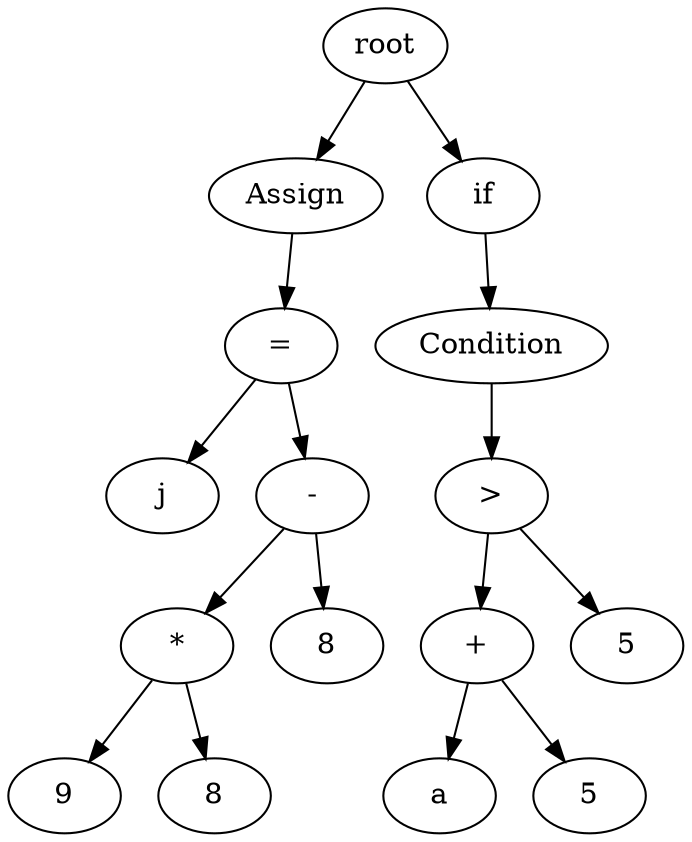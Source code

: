 // root
digraph {
	None [label=root]
	0 [label=Assign]
	None -> 0
	2 [label="="]
	0 -> 2
	1 [label=j]
	2 -> 1
	6 [label="-"]
	2 -> 6
	4 [label="*"]
	6 -> 4
	3 [label=9]
	4 -> 3
	5 [label=8]
	4 -> 5
	7 [label=8]
	6 -> 7
	8 [label=if]
	None -> 8
	9 [label=Condition]
	8 -> 9
	13 [label=">"]
	9 -> 13
	11 [label="+"]
	13 -> 11
	10 [label=a]
	11 -> 10
	12 [label=5]
	11 -> 12
	14 [label=5]
	13 -> 14
}
